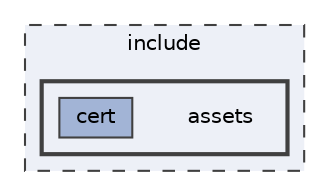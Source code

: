 digraph "include/assets"
{
 // LATEX_PDF_SIZE
  bgcolor="transparent";
  edge [fontname=Helvetica,fontsize=10,labelfontname=Helvetica,labelfontsize=10];
  node [fontname=Helvetica,fontsize=10,shape=box,height=0.2,width=0.4];
  compound=true
  subgraph clusterdir_d44c64559bbebec7f509842c48db8b23 {
    graph [ bgcolor="#edf0f7", pencolor="grey25", label="include", fontname=Helvetica,fontsize=10 style="filled,dashed", URL="dir_d44c64559bbebec7f509842c48db8b23.html",tooltip=""]
  subgraph clusterdir_301e8dae696844292dc8e7f8761dfb77 {
    graph [ bgcolor="#edf0f7", pencolor="grey25", label="", fontname=Helvetica,fontsize=10 style="filled,bold", URL="dir_301e8dae696844292dc8e7f8761dfb77.html",tooltip=""]
    dir_301e8dae696844292dc8e7f8761dfb77 [shape=plaintext, label="assets"];
  dir_5c9bc227d6776714f7522c8a085148df [label="cert", fillcolor="#a2b4d6", color="grey25", style="filled", URL="dir_5c9bc227d6776714f7522c8a085148df.html",tooltip=""];
  }
  }
}
